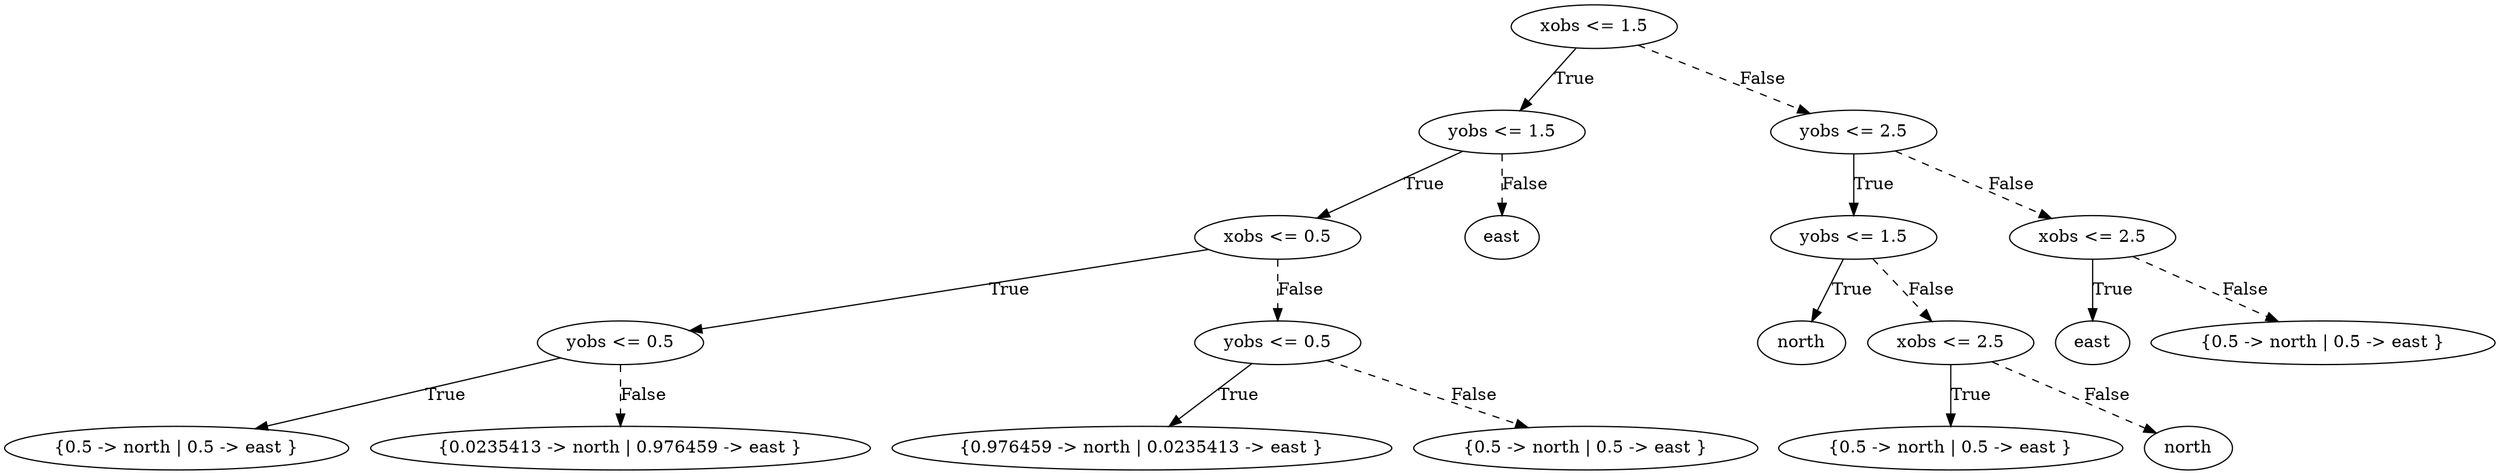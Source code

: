 digraph {
0 [label="xobs <= 1.5"];
1 [label="yobs <= 1.5"];
2 [label="xobs <= 0.5"];
3 [label="yobs <= 0.5"];
4 [label="{0.5 -> north | 0.5 -> east }"];
3 -> 4 [label="True"];
5 [label="{0.0235413 -> north | 0.976459 -> east }"];
3 -> 5 [style="dashed", label="False"];
2 -> 3 [label="True"];
6 [label="yobs <= 0.5"];
7 [label="{0.976459 -> north | 0.0235413 -> east }"];
6 -> 7 [label="True"];
8 [label="{0.5 -> north | 0.5 -> east }"];
6 -> 8 [style="dashed", label="False"];
2 -> 6 [style="dashed", label="False"];
1 -> 2 [label="True"];
9 [label="east"];
1 -> 9 [style="dashed", label="False"];
0 -> 1 [label="True"];
10 [label="yobs <= 2.5"];
11 [label="yobs <= 1.5"];
12 [label="north"];
11 -> 12 [label="True"];
13 [label="xobs <= 2.5"];
14 [label="{0.5 -> north | 0.5 -> east }"];
13 -> 14 [label="True"];
15 [label="north"];
13 -> 15 [style="dashed", label="False"];
11 -> 13 [style="dashed", label="False"];
10 -> 11 [label="True"];
16 [label="xobs <= 2.5"];
17 [label="east"];
16 -> 17 [label="True"];
18 [label="{0.5 -> north | 0.5 -> east }"];
16 -> 18 [style="dashed", label="False"];
10 -> 16 [style="dashed", label="False"];
0 -> 10 [style="dashed", label="False"];

}